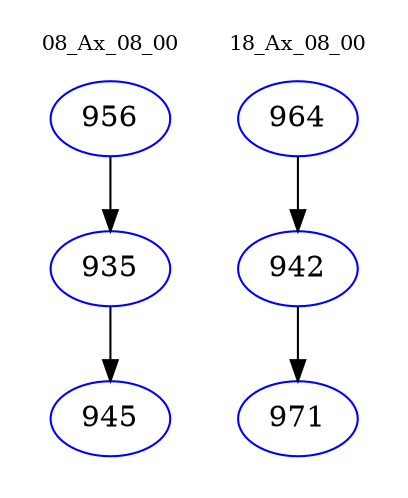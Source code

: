 digraph{
subgraph cluster_0 {
color = white
label = "08_Ax_08_00";
fontsize=10;
T0_956 [label="956", color="blue"]
T0_956 -> T0_935 [color="black"]
T0_935 [label="935", color="blue"]
T0_935 -> T0_945 [color="black"]
T0_945 [label="945", color="blue"]
}
subgraph cluster_1 {
color = white
label = "18_Ax_08_00";
fontsize=10;
T1_964 [label="964", color="blue"]
T1_964 -> T1_942 [color="black"]
T1_942 [label="942", color="blue"]
T1_942 -> T1_971 [color="black"]
T1_971 [label="971", color="blue"]
}
}
